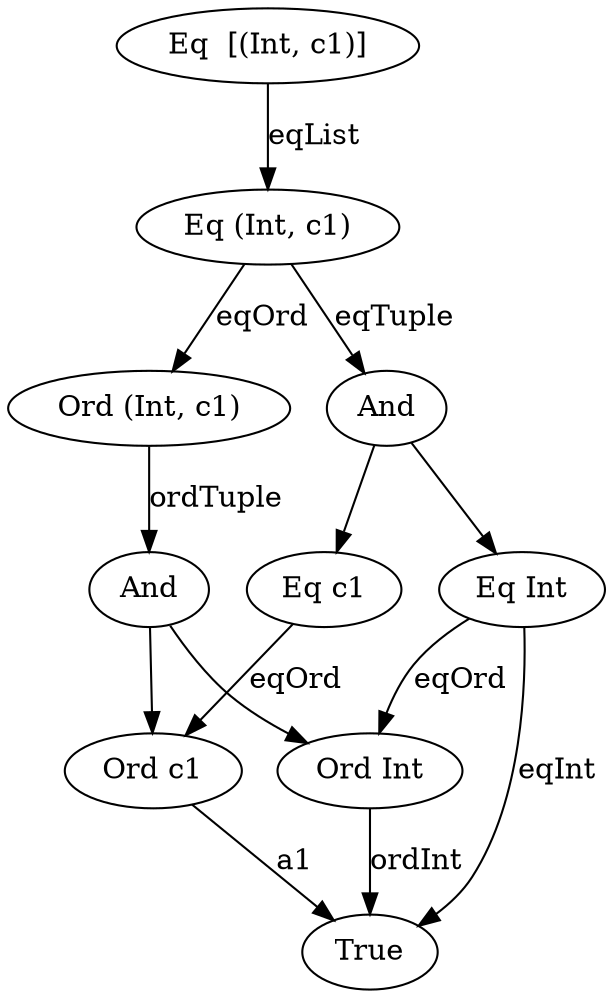 digraph fgl {

        1 [label = "Ord (Int, c1)"]
        2 [label = "Eq  [(Int, c1)]"]
        3 [label = "Ord c1"]
        4 [label = "True"]
        5 [label = "And"]
        6 [label = "Ord Int"]
        7 [label = "Eq (Int, c1)"]
        8 [label = "And"]
        9 [label = "Eq Int"]
        10 [label = "Eq c1"]
        3 -> 4 [label = "a1"]
        1 -> 5 [label = "ordTuple"]
        5 -> 6 [label = ""]
        5 -> 3 [label = ""]
        2 -> 7 [label = "eqList"]
        7 -> 1 [label = "eqOrd"]
        7 -> 8 [label = "eqTuple"]
        8 -> 9 [label = ""]
        8 -> 10 [label = ""]
        9 -> 6 [label = "eqOrd"]
        10 -> 3 [label = "eqOrd"]
        6 -> 4 [label = "ordInt"]
        9 -> 4 [label = "eqInt"]
          

}
